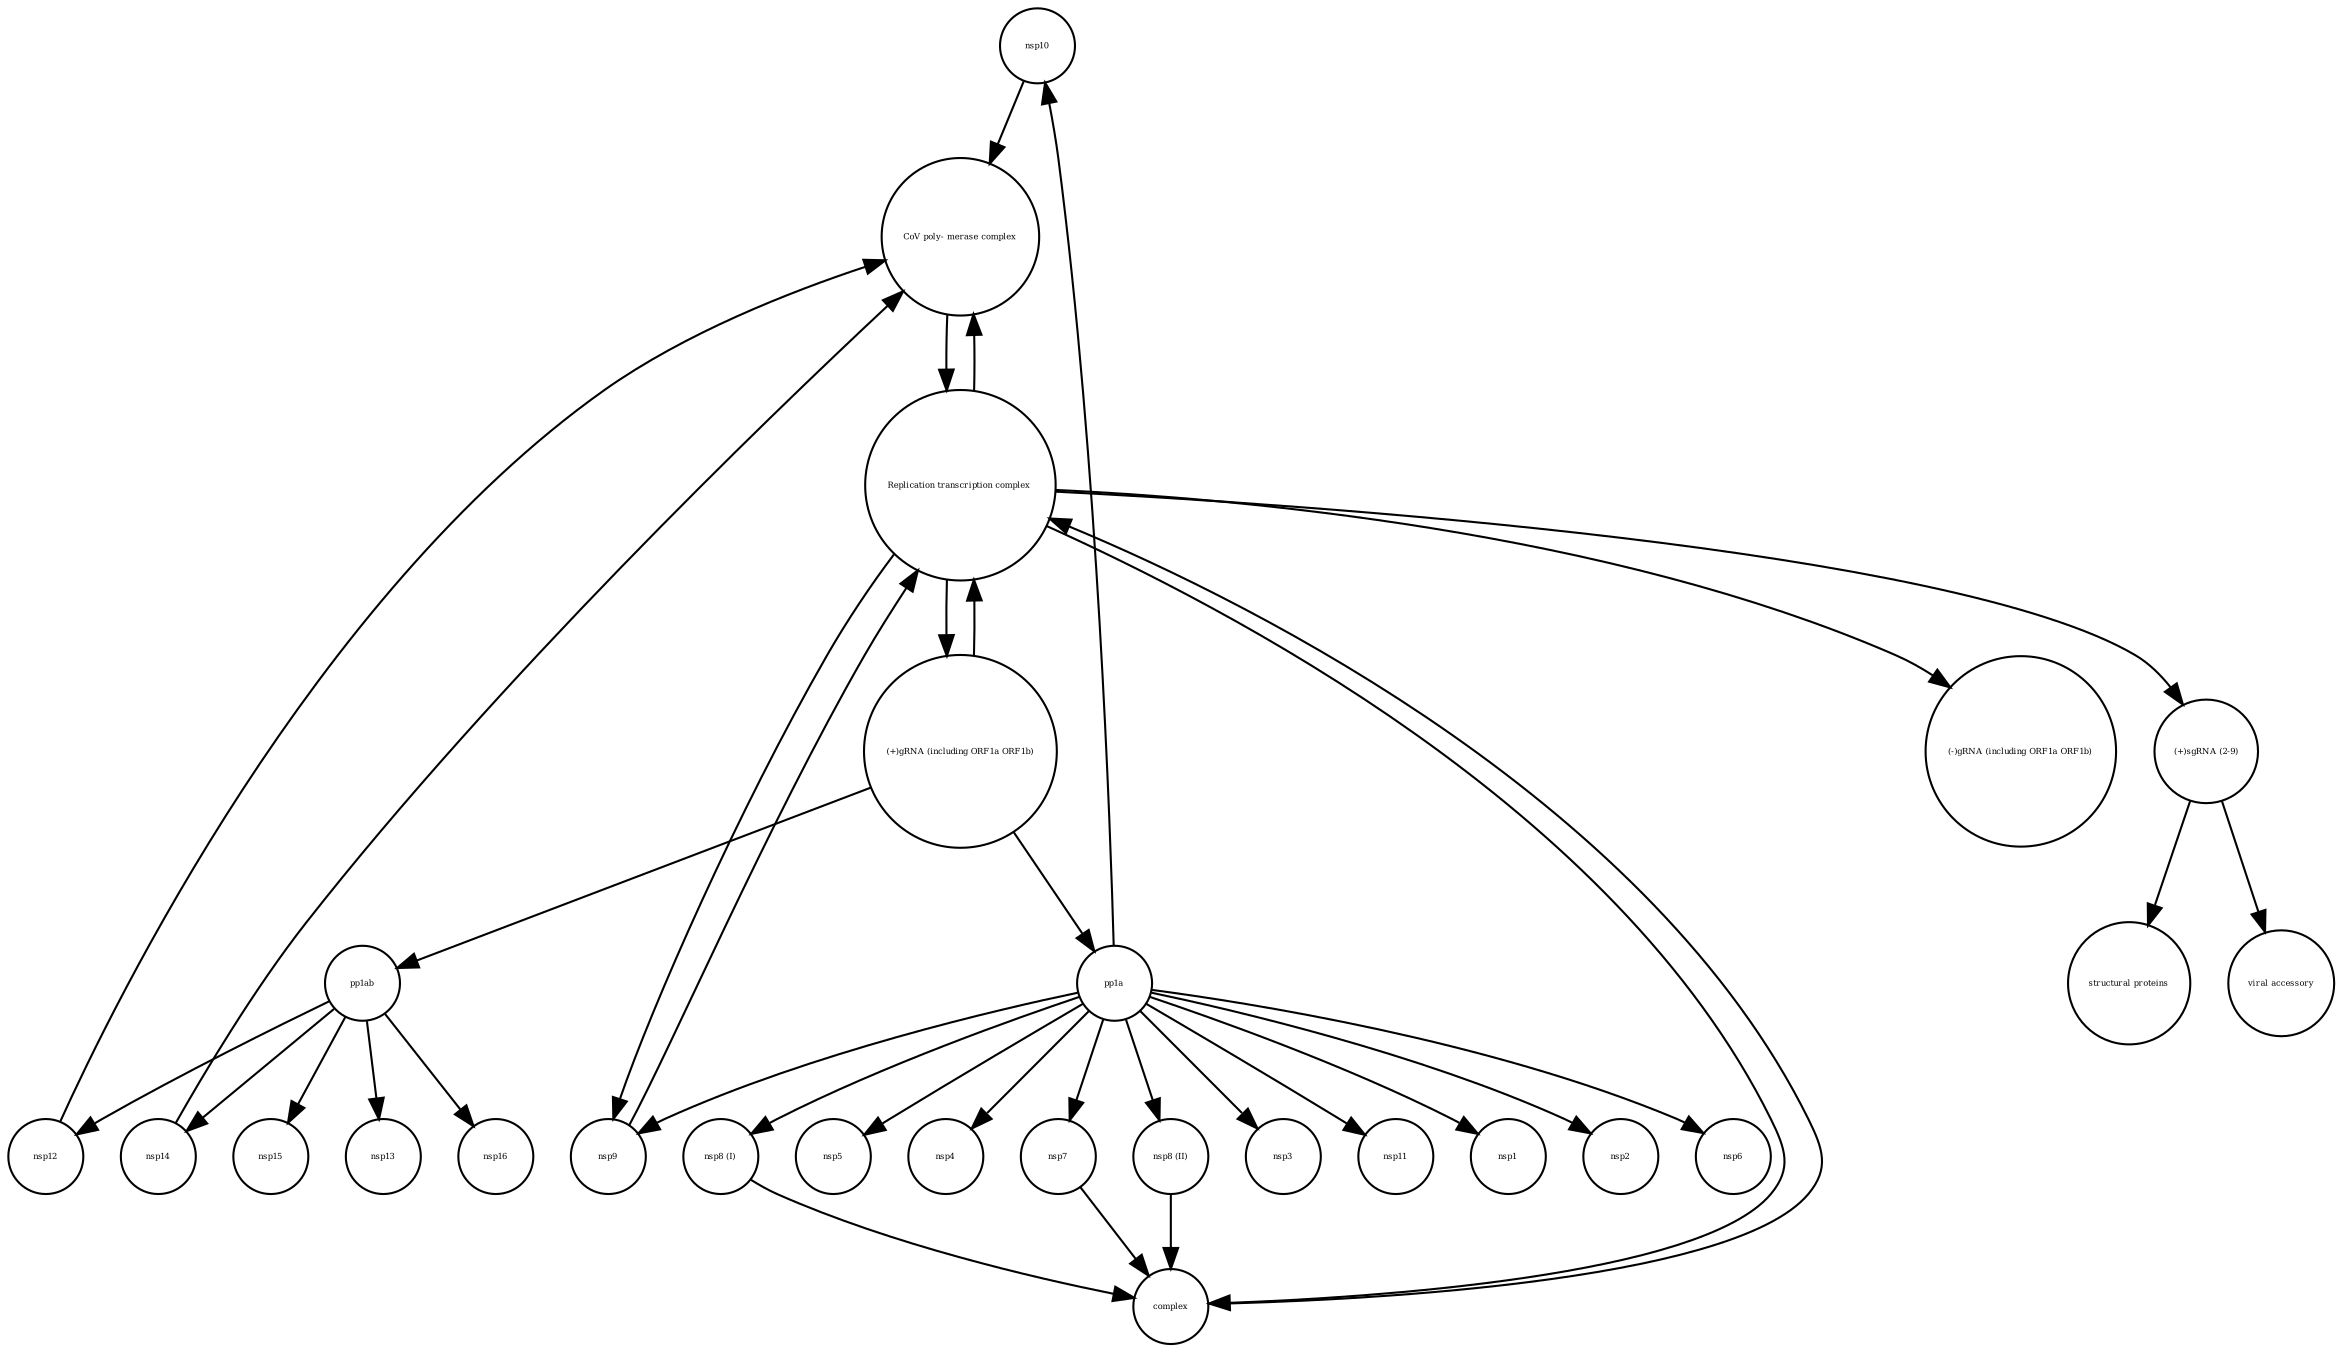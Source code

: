 strict digraph  {
nsp10 [annotation="", bipartite=0, cls=macromolecule, fontsize=4, label=nsp10, shape=circle];
nsp7 [annotation="", bipartite=0, cls=macromolecule, fontsize=4, label=nsp7, shape=circle];
nsp3 [annotation="", bipartite=0, cls=macromolecule, fontsize=4, label=nsp3, shape=circle];
"structural proteins" [annotation="", bipartite=0, cls=macromolecule, fontsize=4, label="structural proteins", shape=circle];
"Replication transcription complex " [annotation="", bipartite=0, cls=complex, fontsize=4, label="Replication transcription complex ", shape=circle];
nsp11 [annotation="", bipartite=0, cls=macromolecule, fontsize=4, label=nsp11, shape=circle];
nsp12 [annotation="", bipartite=0, cls=macromolecule, fontsize=4, label=nsp12, shape=circle];
nsp9 [annotation="", bipartite=0, cls=macromolecule, fontsize=4, label=nsp9, shape=circle];
"(+)sgRNA (2-9)" [annotation="", bipartite=0, cls="nucleic acid feature", fontsize=4, label="(+)sgRNA (2-9)", shape=circle];
"(-)gRNA (including ORF1a ORF1b)" [annotation="", bipartite=0, cls="nucleic acid feature", fontsize=4, label="(-)gRNA (including ORF1a ORF1b)", shape=circle];
"(+)gRNA (including ORF1a ORF1b)" [annotation="", bipartite=0, cls="nucleic acid feature", fontsize=4, label="(+)gRNA (including ORF1a ORF1b)", shape=circle];
"nsp8 (II)" [annotation="", bipartite=0, cls=macromolecule, fontsize=4, label="nsp8 (II)", shape=circle];
"CoV poly- merase complex" [annotation="", bipartite=0, cls=complex, fontsize=4, label="CoV poly- merase complex", shape=circle];
complex [annotation="", bipartite=0, cls=complex, fontsize=4, label=complex, shape=circle];
nsp15 [annotation="", bipartite=0, cls=macromolecule, fontsize=4, label=nsp15, shape=circle];
nsp1 [annotation="", bipartite=0, cls=macromolecule, fontsize=4, label=nsp1, shape=circle];
nsp2 [annotation="", bipartite=0, cls=macromolecule, fontsize=4, label=nsp2, shape=circle];
pp1a [annotation="", bipartite=0, cls=macromolecule, fontsize=4, label=pp1a, shape=circle];
nsp13 [annotation="", bipartite=0, cls=macromolecule, fontsize=4, label=nsp13, shape=circle];
pp1ab [annotation="", bipartite=0, cls=macromolecule, fontsize=4, label=pp1ab, shape=circle];
nsp6 [annotation="", bipartite=0, cls=macromolecule, fontsize=4, label=nsp6, shape=circle];
"viral accessory" [annotation="", bipartite=0, cls=macromolecule, fontsize=4, label="viral accessory", shape=circle];
nsp16 [annotation="", bipartite=0, cls=macromolecule, fontsize=4, label=nsp16, shape=circle];
nsp14 [annotation="", bipartite=0, cls=macromolecule, fontsize=4, label=nsp14, shape=circle];
nsp5 [annotation="", bipartite=0, cls=macromolecule, fontsize=4, label=nsp5, shape=circle];
nsp4 [annotation="", bipartite=0, cls=macromolecule, fontsize=4, label=nsp4, shape=circle];
"nsp8 (I)" [annotation="", bipartite=0, cls=macromolecule, fontsize=4, label="nsp8 (I)", shape=circle];
nsp10 -> "CoV poly- merase complex"  [annotation="", interaction_type=production];
nsp7 -> complex  [annotation="", interaction_type=production];
"Replication transcription complex " -> "(+)sgRNA (2-9)"  [annotation="", interaction_type="necessary stimulation"];
"Replication transcription complex " -> "(-)gRNA (including ORF1a ORF1b)"  [annotation="", interaction_type=production];
"Replication transcription complex " -> "(+)gRNA (including ORF1a ORF1b)"  [annotation="", interaction_type=production];
"Replication transcription complex " -> "CoV poly- merase complex"  [annotation="", interaction_type=production];
"Replication transcription complex " -> nsp9  [annotation="", interaction_type=production];
"Replication transcription complex " -> complex  [annotation="", interaction_type=production];
nsp12 -> "CoV poly- merase complex"  [annotation="", interaction_type=production];
nsp9 -> "Replication transcription complex "  [annotation="", interaction_type=production];
"(+)sgRNA (2-9)" -> "viral accessory"  [annotation="", interaction_type="necessary stimulation"];
"(+)sgRNA (2-9)" -> "structural proteins"  [annotation="", interaction_type="necessary stimulation"];
"(+)gRNA (including ORF1a ORF1b)" -> pp1ab  [annotation="", interaction_type="necessary stimulation"];
"(+)gRNA (including ORF1a ORF1b)" -> "Replication transcription complex "  [annotation="", interaction_type=production];
"(+)gRNA (including ORF1a ORF1b)" -> pp1a  [annotation="", interaction_type="necessary stimulation"];
"nsp8 (II)" -> complex  [annotation="", interaction_type=production];
"CoV poly- merase complex" -> "Replication transcription complex "  [annotation="", interaction_type=production];
complex -> "Replication transcription complex "  [annotation="", interaction_type=production];
pp1a -> "nsp8 (II)"  [annotation="", interaction_type=production];
pp1a -> nsp10  [annotation="", interaction_type=production];
pp1a -> nsp6  [annotation="", interaction_type=production];
pp1a -> nsp9  [annotation="", interaction_type=production];
pp1a -> nsp7  [annotation="", interaction_type=production];
pp1a -> nsp3  [annotation="", interaction_type=production];
pp1a -> nsp1  [annotation="", interaction_type=production];
pp1a -> nsp2  [annotation="", interaction_type=production];
pp1a -> nsp5  [annotation="", interaction_type=production];
pp1a -> nsp11  [annotation="", interaction_type=production];
pp1a -> nsp4  [annotation="", interaction_type=production];
pp1a -> "nsp8 (I)"  [annotation="", interaction_type=production];
pp1ab -> nsp12  [annotation="", interaction_type=production];
pp1ab -> nsp15  [annotation="", interaction_type=production];
pp1ab -> nsp16  [annotation="", interaction_type=production];
pp1ab -> nsp14  [annotation="", interaction_type=production];
pp1ab -> nsp13  [annotation="", interaction_type=production];
nsp14 -> "CoV poly- merase complex"  [annotation="", interaction_type=production];
"nsp8 (I)" -> complex  [annotation="", interaction_type=production];
}

